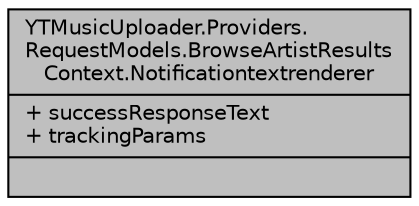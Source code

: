digraph "YTMusicUploader.Providers.RequestModels.BrowseArtistResultsContext.Notificationtextrenderer"
{
 // LATEX_PDF_SIZE
  edge [fontname="Helvetica",fontsize="10",labelfontname="Helvetica",labelfontsize="10"];
  node [fontname="Helvetica",fontsize="10",shape=record];
  Node1 [label="{YTMusicUploader.Providers.\lRequestModels.BrowseArtistResults\lContext.Notificationtextrenderer\n|+ successResponseText\l+ trackingParams\l|}",height=0.2,width=0.4,color="black", fillcolor="grey75", style="filled", fontcolor="black",tooltip=" "];
}

